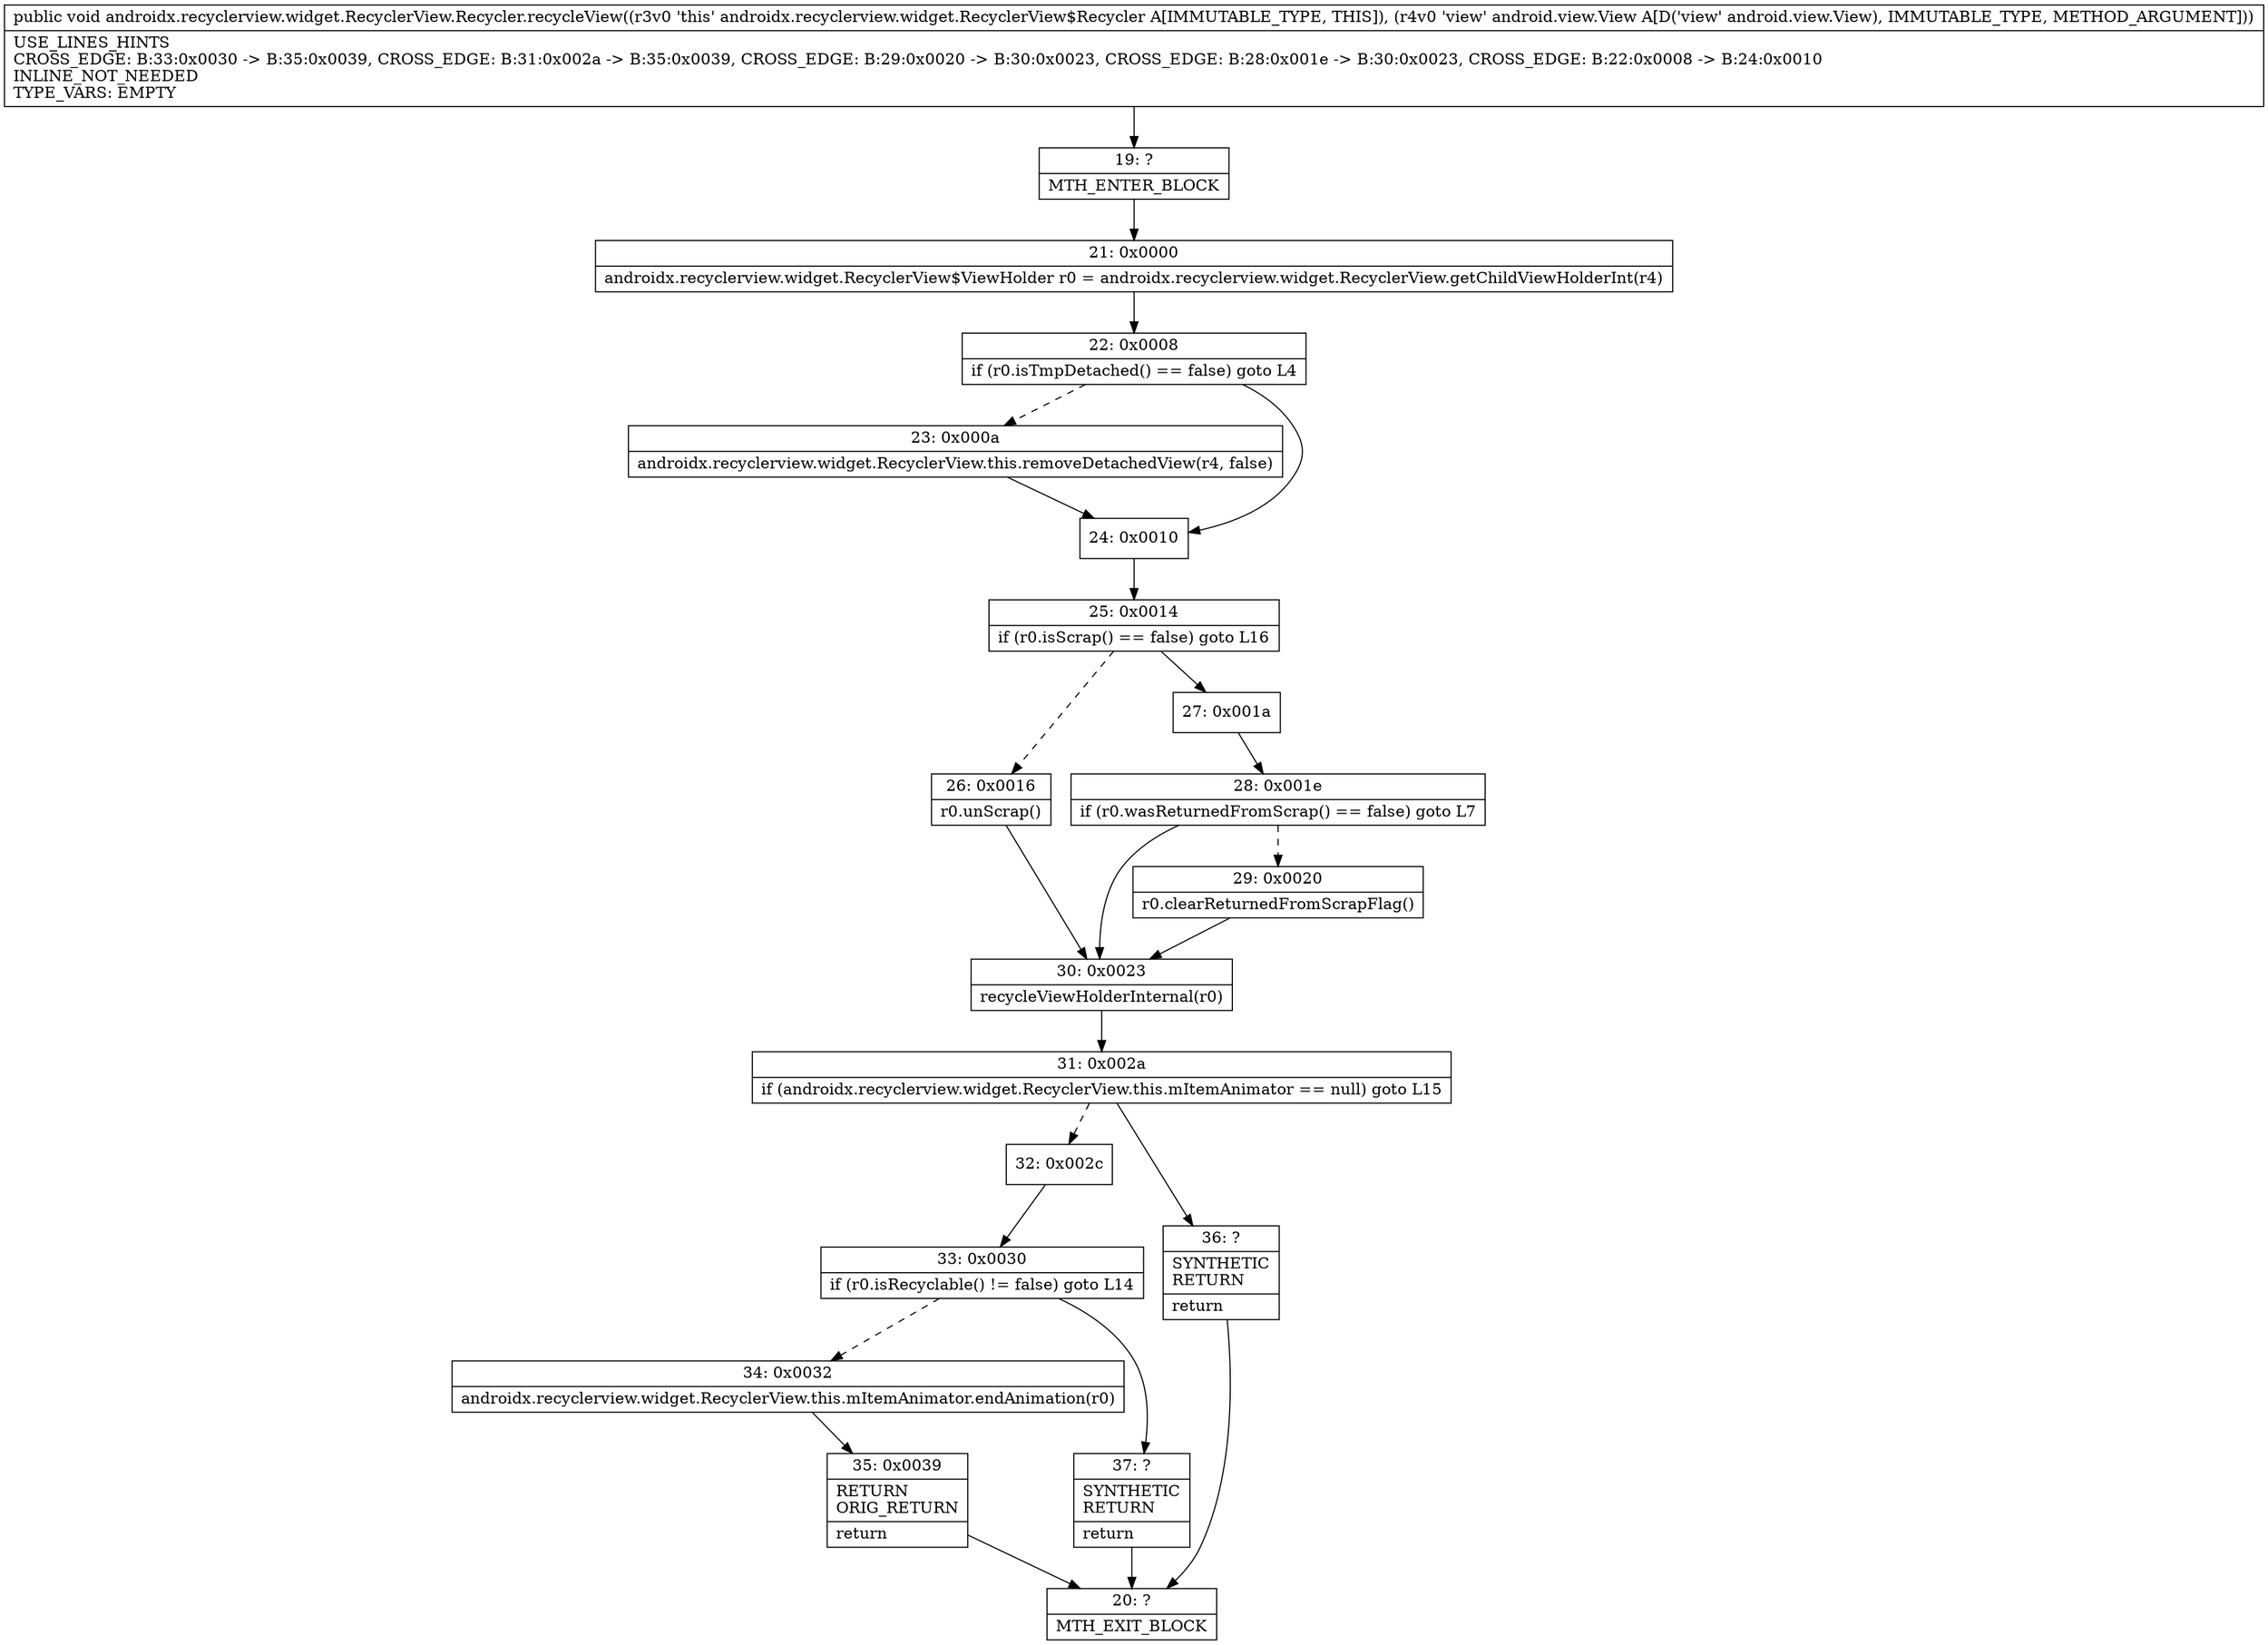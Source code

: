 digraph "CFG forandroidx.recyclerview.widget.RecyclerView.Recycler.recycleView(Landroid\/view\/View;)V" {
Node_19 [shape=record,label="{19\:\ ?|MTH_ENTER_BLOCK\l}"];
Node_21 [shape=record,label="{21\:\ 0x0000|androidx.recyclerview.widget.RecyclerView$ViewHolder r0 = androidx.recyclerview.widget.RecyclerView.getChildViewHolderInt(r4)\l}"];
Node_22 [shape=record,label="{22\:\ 0x0008|if (r0.isTmpDetached() == false) goto L4\l}"];
Node_23 [shape=record,label="{23\:\ 0x000a|androidx.recyclerview.widget.RecyclerView.this.removeDetachedView(r4, false)\l}"];
Node_24 [shape=record,label="{24\:\ 0x0010}"];
Node_25 [shape=record,label="{25\:\ 0x0014|if (r0.isScrap() == false) goto L16\l}"];
Node_26 [shape=record,label="{26\:\ 0x0016|r0.unScrap()\l}"];
Node_30 [shape=record,label="{30\:\ 0x0023|recycleViewHolderInternal(r0)\l}"];
Node_31 [shape=record,label="{31\:\ 0x002a|if (androidx.recyclerview.widget.RecyclerView.this.mItemAnimator == null) goto L15\l}"];
Node_32 [shape=record,label="{32\:\ 0x002c}"];
Node_33 [shape=record,label="{33\:\ 0x0030|if (r0.isRecyclable() != false) goto L14\l}"];
Node_34 [shape=record,label="{34\:\ 0x0032|androidx.recyclerview.widget.RecyclerView.this.mItemAnimator.endAnimation(r0)\l}"];
Node_35 [shape=record,label="{35\:\ 0x0039|RETURN\lORIG_RETURN\l|return\l}"];
Node_20 [shape=record,label="{20\:\ ?|MTH_EXIT_BLOCK\l}"];
Node_37 [shape=record,label="{37\:\ ?|SYNTHETIC\lRETURN\l|return\l}"];
Node_36 [shape=record,label="{36\:\ ?|SYNTHETIC\lRETURN\l|return\l}"];
Node_27 [shape=record,label="{27\:\ 0x001a}"];
Node_28 [shape=record,label="{28\:\ 0x001e|if (r0.wasReturnedFromScrap() == false) goto L7\l}"];
Node_29 [shape=record,label="{29\:\ 0x0020|r0.clearReturnedFromScrapFlag()\l}"];
MethodNode[shape=record,label="{public void androidx.recyclerview.widget.RecyclerView.Recycler.recycleView((r3v0 'this' androidx.recyclerview.widget.RecyclerView$Recycler A[IMMUTABLE_TYPE, THIS]), (r4v0 'view' android.view.View A[D('view' android.view.View), IMMUTABLE_TYPE, METHOD_ARGUMENT]))  | USE_LINES_HINTS\lCROSS_EDGE: B:33:0x0030 \-\> B:35:0x0039, CROSS_EDGE: B:31:0x002a \-\> B:35:0x0039, CROSS_EDGE: B:29:0x0020 \-\> B:30:0x0023, CROSS_EDGE: B:28:0x001e \-\> B:30:0x0023, CROSS_EDGE: B:22:0x0008 \-\> B:24:0x0010\lINLINE_NOT_NEEDED\lTYPE_VARS: EMPTY\l}"];
MethodNode -> Node_19;Node_19 -> Node_21;
Node_21 -> Node_22;
Node_22 -> Node_23[style=dashed];
Node_22 -> Node_24;
Node_23 -> Node_24;
Node_24 -> Node_25;
Node_25 -> Node_26[style=dashed];
Node_25 -> Node_27;
Node_26 -> Node_30;
Node_30 -> Node_31;
Node_31 -> Node_32[style=dashed];
Node_31 -> Node_36;
Node_32 -> Node_33;
Node_33 -> Node_34[style=dashed];
Node_33 -> Node_37;
Node_34 -> Node_35;
Node_35 -> Node_20;
Node_37 -> Node_20;
Node_36 -> Node_20;
Node_27 -> Node_28;
Node_28 -> Node_29[style=dashed];
Node_28 -> Node_30;
Node_29 -> Node_30;
}

